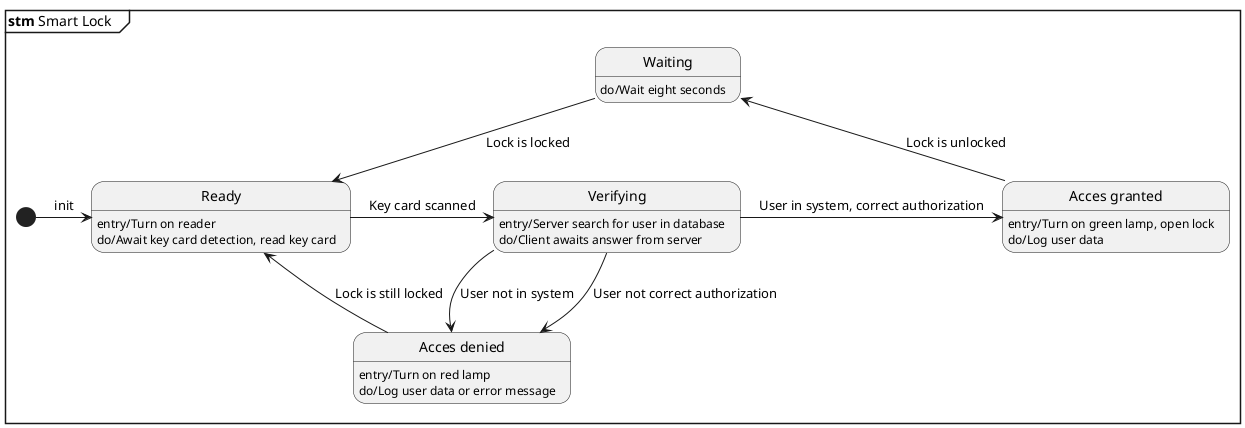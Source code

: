 @startuml STM
mainframe **stm** Smart Lock\t
state "Ready" as on
state "Verifying" as verify
state "Acces granted" as grant
state "Acces denied" as deny
state "Waiting" as wait
 
'state choice <<choice>>

on : entry/Turn on reader
on : do/Await key card detection, read key card

verify : entry/Server search for user in database
verify : do/Client awaits answer from server

grant : entry/Turn on green lamp, open lock
grant : do/Log user data

deny : entry/Turn on red lamp
deny : do/Log user data or error message

wait : do/Wait eight seconds


[*] -r-> on : init

on -r-> verify : Key card scanned

verify -> grant : User in system, correct authorization
verify -> deny : User not in system 
verify -> deny : User not correct authorization 

grant -u-> wait : Lock is unlocked

deny -d-> on : Lock is still locked

wait -d-> on : Lock is locked

@enduml
